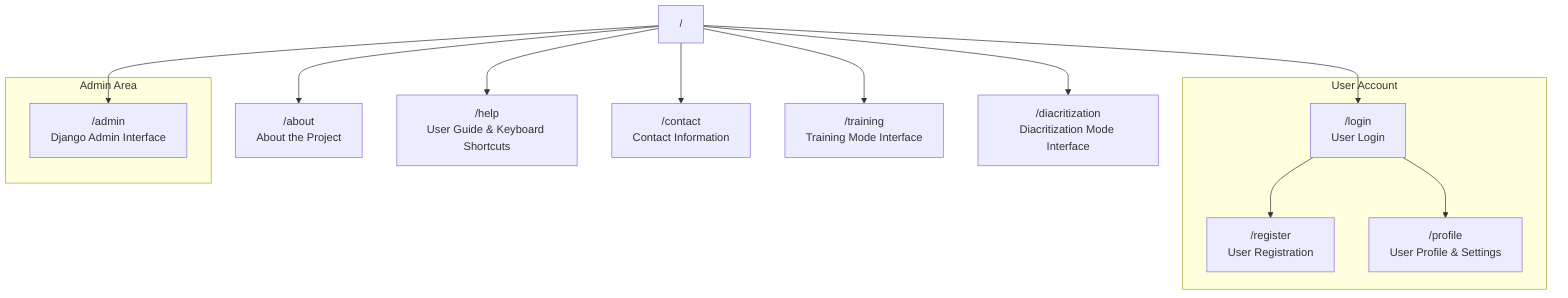 graph TD
    Home["/"] --> About["/about<br/>About the Project"]
    Home --> Help["/help<br/>User Guide & Keyboard Shortcuts"]
    Home --> Contact["/contact<br/>Contact Information"]
    
    Home --> Training["/training<br/>Training Mode Interface"]
    Home --> Diacritization["/diacritization<br/>Diacritization Mode Interface"]
    
    subgraph User Account
        Login["/login<br/>User Login"]
        Register["/register<br/>User Registration"]
        Profile["/profile<br/>User Profile & Settings"]
    end
    
    Home --> Login
    Login --> Register
    Login --> Profile
    
    subgraph Admin Area
        Admin["/admin<br/>Django Admin Interface"]
    end
    
    Home --> Admin